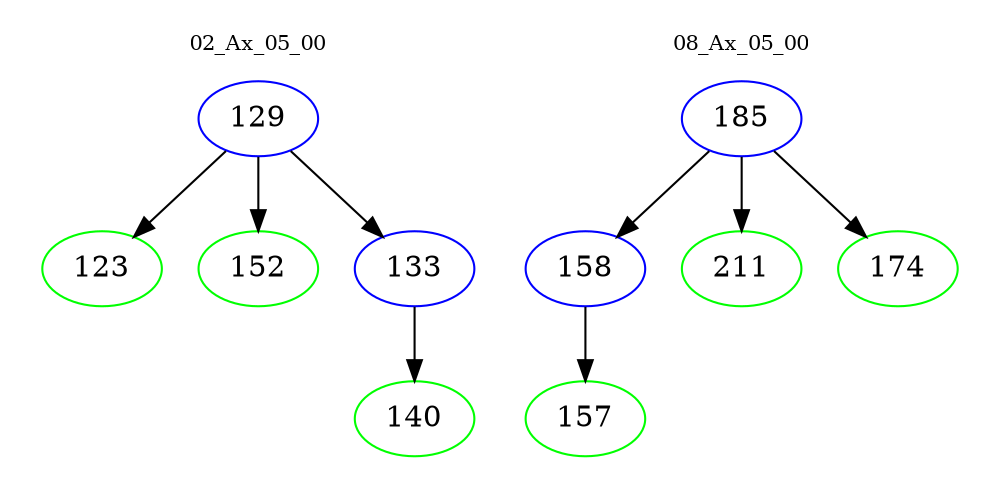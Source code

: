 digraph{
subgraph cluster_0 {
color = white
label = "02_Ax_05_00";
fontsize=10;
T0_129 [label="129", color="blue"]
T0_129 -> T0_123 [color="black"]
T0_123 [label="123", color="green"]
T0_129 -> T0_152 [color="black"]
T0_152 [label="152", color="green"]
T0_129 -> T0_133 [color="black"]
T0_133 [label="133", color="blue"]
T0_133 -> T0_140 [color="black"]
T0_140 [label="140", color="green"]
}
subgraph cluster_1 {
color = white
label = "08_Ax_05_00";
fontsize=10;
T1_185 [label="185", color="blue"]
T1_185 -> T1_158 [color="black"]
T1_158 [label="158", color="blue"]
T1_158 -> T1_157 [color="black"]
T1_157 [label="157", color="green"]
T1_185 -> T1_211 [color="black"]
T1_211 [label="211", color="green"]
T1_185 -> T1_174 [color="black"]
T1_174 [label="174", color="green"]
}
}

